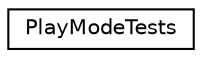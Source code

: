 digraph "Graphical Class Hierarchy"
{
 // LATEX_PDF_SIZE
  edge [fontname="Helvetica",fontsize="10",labelfontname="Helvetica",labelfontsize="10"];
  node [fontname="Helvetica",fontsize="10",shape=record];
  rankdir="LR";
  Node0 [label="PlayModeTests",height=0.2,width=0.4,color="black", fillcolor="white", style="filled",URL="$class_play_mode_tests.html",tooltip=" "];
}
